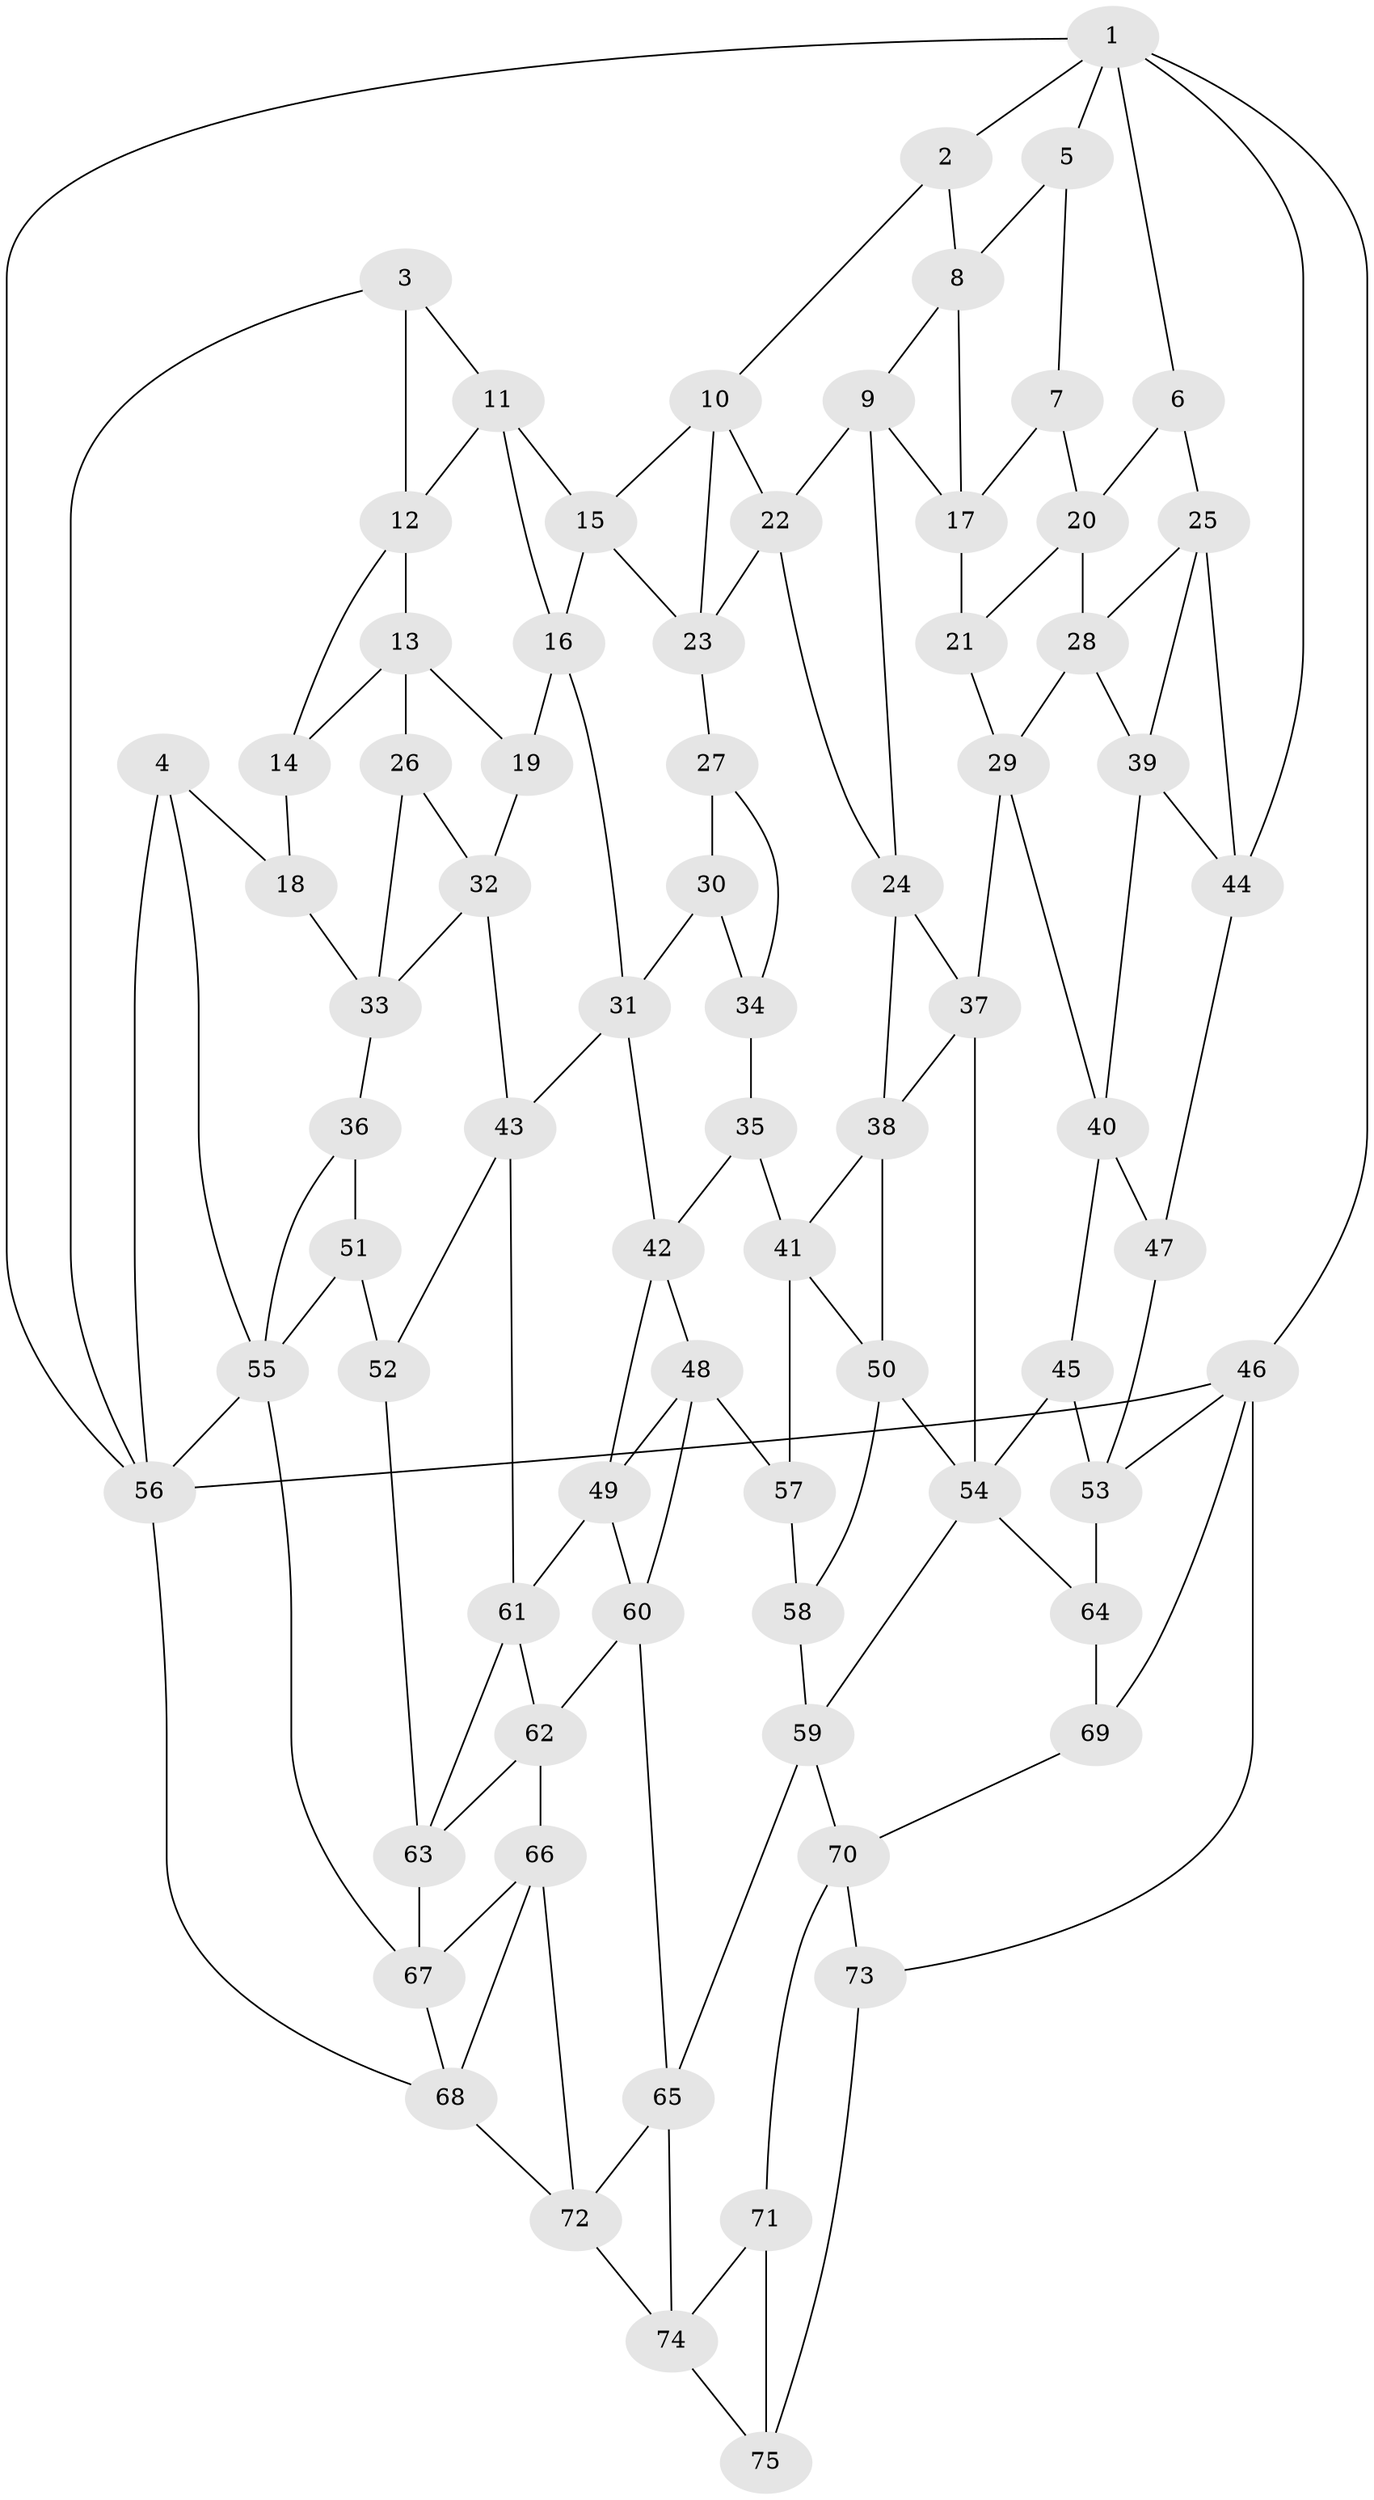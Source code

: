 // original degree distribution, {3: 0.03333333333333333, 5: 0.5533333333333333, 6: 0.22, 4: 0.19333333333333333}
// Generated by graph-tools (version 1.1) at 2025/27/03/09/25 03:27:03]
// undirected, 75 vertices, 140 edges
graph export_dot {
graph [start="1"]
  node [color=gray90,style=filled];
  1;
  2;
  3;
  4;
  5;
  6;
  7;
  8;
  9;
  10;
  11;
  12;
  13;
  14;
  15;
  16;
  17;
  18;
  19;
  20;
  21;
  22;
  23;
  24;
  25;
  26;
  27;
  28;
  29;
  30;
  31;
  32;
  33;
  34;
  35;
  36;
  37;
  38;
  39;
  40;
  41;
  42;
  43;
  44;
  45;
  46;
  47;
  48;
  49;
  50;
  51;
  52;
  53;
  54;
  55;
  56;
  57;
  58;
  59;
  60;
  61;
  62;
  63;
  64;
  65;
  66;
  67;
  68;
  69;
  70;
  71;
  72;
  73;
  74;
  75;
  1 -- 2 [weight=1.0];
  1 -- 5 [weight=1.0];
  1 -- 6 [weight=1.0];
  1 -- 44 [weight=1.0];
  1 -- 46 [weight=1.0];
  1 -- 56 [weight=1.0];
  2 -- 8 [weight=1.0];
  2 -- 10 [weight=1.0];
  3 -- 11 [weight=1.0];
  3 -- 12 [weight=1.0];
  3 -- 56 [weight=1.0];
  4 -- 18 [weight=1.0];
  4 -- 55 [weight=1.0];
  4 -- 56 [weight=1.0];
  5 -- 7 [weight=1.0];
  5 -- 8 [weight=1.0];
  6 -- 20 [weight=1.0];
  6 -- 25 [weight=1.0];
  7 -- 17 [weight=1.0];
  7 -- 20 [weight=1.0];
  8 -- 9 [weight=1.0];
  8 -- 17 [weight=1.0];
  9 -- 17 [weight=1.0];
  9 -- 22 [weight=1.0];
  9 -- 24 [weight=1.0];
  10 -- 15 [weight=1.0];
  10 -- 22 [weight=1.0];
  10 -- 23 [weight=1.0];
  11 -- 12 [weight=1.0];
  11 -- 15 [weight=1.0];
  11 -- 16 [weight=1.0];
  12 -- 13 [weight=1.0];
  12 -- 14 [weight=1.0];
  13 -- 14 [weight=1.0];
  13 -- 19 [weight=1.0];
  13 -- 26 [weight=1.0];
  14 -- 18 [weight=2.0];
  15 -- 16 [weight=1.0];
  15 -- 23 [weight=1.0];
  16 -- 19 [weight=1.0];
  16 -- 31 [weight=1.0];
  17 -- 21 [weight=1.0];
  18 -- 33 [weight=1.0];
  19 -- 32 [weight=1.0];
  20 -- 21 [weight=1.0];
  20 -- 28 [weight=1.0];
  21 -- 29 [weight=1.0];
  22 -- 23 [weight=1.0];
  22 -- 24 [weight=1.0];
  23 -- 27 [weight=1.0];
  24 -- 37 [weight=1.0];
  24 -- 38 [weight=1.0];
  25 -- 28 [weight=1.0];
  25 -- 39 [weight=1.0];
  25 -- 44 [weight=1.0];
  26 -- 32 [weight=1.0];
  26 -- 33 [weight=1.0];
  27 -- 30 [weight=2.0];
  27 -- 34 [weight=1.0];
  28 -- 29 [weight=1.0];
  28 -- 39 [weight=1.0];
  29 -- 37 [weight=1.0];
  29 -- 40 [weight=1.0];
  30 -- 31 [weight=1.0];
  30 -- 34 [weight=1.0];
  31 -- 42 [weight=1.0];
  31 -- 43 [weight=1.0];
  32 -- 33 [weight=1.0];
  32 -- 43 [weight=1.0];
  33 -- 36 [weight=1.0];
  34 -- 35 [weight=2.0];
  35 -- 41 [weight=1.0];
  35 -- 42 [weight=1.0];
  36 -- 51 [weight=1.0];
  36 -- 55 [weight=1.0];
  37 -- 38 [weight=1.0];
  37 -- 54 [weight=1.0];
  38 -- 41 [weight=1.0];
  38 -- 50 [weight=1.0];
  39 -- 40 [weight=1.0];
  39 -- 44 [weight=1.0];
  40 -- 45 [weight=1.0];
  40 -- 47 [weight=1.0];
  41 -- 50 [weight=1.0];
  41 -- 57 [weight=1.0];
  42 -- 48 [weight=1.0];
  42 -- 49 [weight=1.0];
  43 -- 52 [weight=1.0];
  43 -- 61 [weight=1.0];
  44 -- 47 [weight=1.0];
  45 -- 53 [weight=1.0];
  45 -- 54 [weight=2.0];
  46 -- 53 [weight=1.0];
  46 -- 56 [weight=1.0];
  46 -- 69 [weight=1.0];
  46 -- 73 [weight=1.0];
  47 -- 53 [weight=2.0];
  48 -- 49 [weight=1.0];
  48 -- 57 [weight=1.0];
  48 -- 60 [weight=1.0];
  49 -- 60 [weight=1.0];
  49 -- 61 [weight=1.0];
  50 -- 54 [weight=1.0];
  50 -- 58 [weight=1.0];
  51 -- 52 [weight=2.0];
  51 -- 55 [weight=1.0];
  52 -- 63 [weight=1.0];
  53 -- 64 [weight=2.0];
  54 -- 59 [weight=1.0];
  54 -- 64 [weight=1.0];
  55 -- 56 [weight=1.0];
  55 -- 67 [weight=1.0];
  56 -- 68 [weight=1.0];
  57 -- 58 [weight=2.0];
  58 -- 59 [weight=1.0];
  59 -- 65 [weight=1.0];
  59 -- 70 [weight=1.0];
  60 -- 62 [weight=1.0];
  60 -- 65 [weight=1.0];
  61 -- 62 [weight=1.0];
  61 -- 63 [weight=1.0];
  62 -- 63 [weight=1.0];
  62 -- 66 [weight=1.0];
  63 -- 67 [weight=1.0];
  64 -- 69 [weight=1.0];
  65 -- 72 [weight=1.0];
  65 -- 74 [weight=1.0];
  66 -- 67 [weight=1.0];
  66 -- 68 [weight=1.0];
  66 -- 72 [weight=1.0];
  67 -- 68 [weight=1.0];
  68 -- 72 [weight=1.0];
  69 -- 70 [weight=1.0];
  70 -- 71 [weight=1.0];
  70 -- 73 [weight=1.0];
  71 -- 74 [weight=1.0];
  71 -- 75 [weight=2.0];
  72 -- 74 [weight=1.0];
  73 -- 75 [weight=1.0];
  74 -- 75 [weight=1.0];
}
